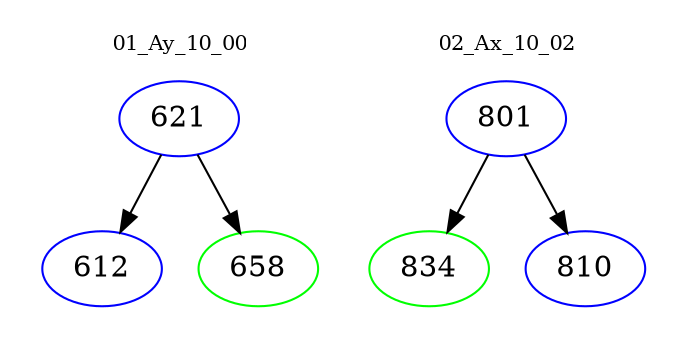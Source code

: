 digraph{
subgraph cluster_0 {
color = white
label = "01_Ay_10_00";
fontsize=10;
T0_621 [label="621", color="blue"]
T0_621 -> T0_612 [color="black"]
T0_612 [label="612", color="blue"]
T0_621 -> T0_658 [color="black"]
T0_658 [label="658", color="green"]
}
subgraph cluster_1 {
color = white
label = "02_Ax_10_02";
fontsize=10;
T1_801 [label="801", color="blue"]
T1_801 -> T1_834 [color="black"]
T1_834 [label="834", color="green"]
T1_801 -> T1_810 [color="black"]
T1_810 [label="810", color="blue"]
}
}
